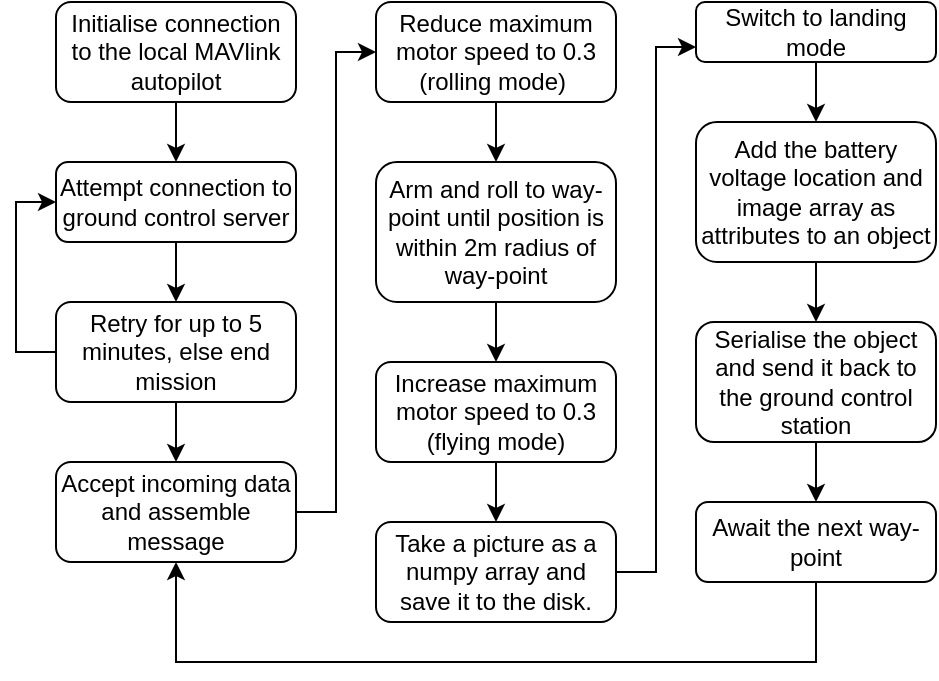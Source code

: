 <mxfile version="13.1.3" type="github">
  <diagram id="C5RBs43oDa-KdzZeNtuy" name="Page-1">
    <mxGraphModel dx="976" dy="588" grid="1" gridSize="10" guides="1" tooltips="1" connect="1" arrows="1" fold="1" page="1" pageScale="1" pageWidth="827" pageHeight="1169" math="0" shadow="0">
      <root>
        <mxCell id="WIyWlLk6GJQsqaUBKTNV-0" />
        <mxCell id="WIyWlLk6GJQsqaUBKTNV-1" parent="WIyWlLk6GJQsqaUBKTNV-0" />
        <mxCell id="uZGrSb2Fk3hmxug9prSv-1" value="" style="edgeStyle=orthogonalEdgeStyle;rounded=0;orthogonalLoop=1;jettySize=auto;html=1;" edge="1" parent="WIyWlLk6GJQsqaUBKTNV-1" source="WIyWlLk6GJQsqaUBKTNV-3" target="uZGrSb2Fk3hmxug9prSv-0">
          <mxGeometry relative="1" as="geometry" />
        </mxCell>
        <mxCell id="WIyWlLk6GJQsqaUBKTNV-3" value="Initialise connection to the local MAVlink autopilot" style="rounded=1;whiteSpace=wrap;html=1;fontSize=12;glass=0;strokeWidth=1;shadow=0;" parent="WIyWlLk6GJQsqaUBKTNV-1" vertex="1">
          <mxGeometry x="160" y="80" width="120" height="50" as="geometry" />
        </mxCell>
        <mxCell id="uZGrSb2Fk3hmxug9prSv-3" value="" style="edgeStyle=orthogonalEdgeStyle;rounded=0;orthogonalLoop=1;jettySize=auto;html=1;" edge="1" parent="WIyWlLk6GJQsqaUBKTNV-1" source="uZGrSb2Fk3hmxug9prSv-0" target="uZGrSb2Fk3hmxug9prSv-2">
          <mxGeometry relative="1" as="geometry" />
        </mxCell>
        <mxCell id="uZGrSb2Fk3hmxug9prSv-0" value="Attempt connection to ground control server" style="rounded=1;whiteSpace=wrap;html=1;fontSize=12;glass=0;strokeWidth=1;shadow=0;" vertex="1" parent="WIyWlLk6GJQsqaUBKTNV-1">
          <mxGeometry x="160" y="160" width="120" height="40" as="geometry" />
        </mxCell>
        <mxCell id="uZGrSb2Fk3hmxug9prSv-4" style="edgeStyle=orthogonalEdgeStyle;rounded=0;orthogonalLoop=1;jettySize=auto;html=1;exitX=0;exitY=0.5;exitDx=0;exitDy=0;entryX=0;entryY=0.5;entryDx=0;entryDy=0;" edge="1" parent="WIyWlLk6GJQsqaUBKTNV-1" source="uZGrSb2Fk3hmxug9prSv-2" target="uZGrSb2Fk3hmxug9prSv-0">
          <mxGeometry relative="1" as="geometry" />
        </mxCell>
        <mxCell id="uZGrSb2Fk3hmxug9prSv-6" value="" style="edgeStyle=orthogonalEdgeStyle;rounded=0;orthogonalLoop=1;jettySize=auto;html=1;" edge="1" parent="WIyWlLk6GJQsqaUBKTNV-1" source="uZGrSb2Fk3hmxug9prSv-2" target="uZGrSb2Fk3hmxug9prSv-5">
          <mxGeometry relative="1" as="geometry" />
        </mxCell>
        <mxCell id="uZGrSb2Fk3hmxug9prSv-2" value="Retry for up to 5 minutes, else end mission" style="rounded=1;whiteSpace=wrap;html=1;fontSize=12;glass=0;strokeWidth=1;shadow=0;" vertex="1" parent="WIyWlLk6GJQsqaUBKTNV-1">
          <mxGeometry x="160" y="230" width="120" height="50" as="geometry" />
        </mxCell>
        <mxCell id="uZGrSb2Fk3hmxug9prSv-23" style="edgeStyle=orthogonalEdgeStyle;rounded=0;orthogonalLoop=1;jettySize=auto;html=1;exitX=1;exitY=0.5;exitDx=0;exitDy=0;entryX=0;entryY=0.5;entryDx=0;entryDy=0;" edge="1" parent="WIyWlLk6GJQsqaUBKTNV-1" source="uZGrSb2Fk3hmxug9prSv-5" target="uZGrSb2Fk3hmxug9prSv-7">
          <mxGeometry relative="1" as="geometry" />
        </mxCell>
        <mxCell id="uZGrSb2Fk3hmxug9prSv-5" value="Accept incoming data and assemble message" style="rounded=1;whiteSpace=wrap;html=1;fontSize=12;glass=0;strokeWidth=1;shadow=0;" vertex="1" parent="WIyWlLk6GJQsqaUBKTNV-1">
          <mxGeometry x="160" y="310" width="120" height="50" as="geometry" />
        </mxCell>
        <mxCell id="uZGrSb2Fk3hmxug9prSv-10" value="" style="edgeStyle=orthogonalEdgeStyle;rounded=0;orthogonalLoop=1;jettySize=auto;html=1;" edge="1" parent="WIyWlLk6GJQsqaUBKTNV-1" source="uZGrSb2Fk3hmxug9prSv-7" target="uZGrSb2Fk3hmxug9prSv-9">
          <mxGeometry relative="1" as="geometry" />
        </mxCell>
        <mxCell id="uZGrSb2Fk3hmxug9prSv-7" value="Reduce maximum motor speed to 0.3 (rolling mode)&amp;nbsp;" style="rounded=1;whiteSpace=wrap;html=1;fontSize=12;glass=0;strokeWidth=1;shadow=0;" vertex="1" parent="WIyWlLk6GJQsqaUBKTNV-1">
          <mxGeometry x="320" y="80" width="120" height="50" as="geometry" />
        </mxCell>
        <mxCell id="uZGrSb2Fk3hmxug9prSv-12" value="" style="edgeStyle=orthogonalEdgeStyle;rounded=0;orthogonalLoop=1;jettySize=auto;html=1;" edge="1" parent="WIyWlLk6GJQsqaUBKTNV-1" source="uZGrSb2Fk3hmxug9prSv-9" target="uZGrSb2Fk3hmxug9prSv-11">
          <mxGeometry relative="1" as="geometry" />
        </mxCell>
        <mxCell id="uZGrSb2Fk3hmxug9prSv-9" value="Arm and roll to way-point until position is within 2m radius of way-point" style="rounded=1;whiteSpace=wrap;html=1;fontSize=12;glass=0;strokeWidth=1;shadow=0;" vertex="1" parent="WIyWlLk6GJQsqaUBKTNV-1">
          <mxGeometry x="320" y="160" width="120" height="70" as="geometry" />
        </mxCell>
        <mxCell id="uZGrSb2Fk3hmxug9prSv-14" value="" style="edgeStyle=orthogonalEdgeStyle;rounded=0;orthogonalLoop=1;jettySize=auto;html=1;" edge="1" parent="WIyWlLk6GJQsqaUBKTNV-1" source="uZGrSb2Fk3hmxug9prSv-11" target="uZGrSb2Fk3hmxug9prSv-13">
          <mxGeometry relative="1" as="geometry" />
        </mxCell>
        <mxCell id="uZGrSb2Fk3hmxug9prSv-11" value="Increase maximum motor speed to 0.3 (flying mode)" style="rounded=1;whiteSpace=wrap;html=1;fontSize=12;glass=0;strokeWidth=1;shadow=0;" vertex="1" parent="WIyWlLk6GJQsqaUBKTNV-1">
          <mxGeometry x="320" y="260" width="120" height="50" as="geometry" />
        </mxCell>
        <mxCell id="uZGrSb2Fk3hmxug9prSv-24" style="edgeStyle=orthogonalEdgeStyle;rounded=0;orthogonalLoop=1;jettySize=auto;html=1;exitX=1;exitY=0.5;exitDx=0;exitDy=0;entryX=0;entryY=0.75;entryDx=0;entryDy=0;" edge="1" parent="WIyWlLk6GJQsqaUBKTNV-1" source="uZGrSb2Fk3hmxug9prSv-13" target="uZGrSb2Fk3hmxug9prSv-15">
          <mxGeometry relative="1" as="geometry" />
        </mxCell>
        <mxCell id="uZGrSb2Fk3hmxug9prSv-13" value="Take a picture as a numpy array and save it to the disk." style="rounded=1;whiteSpace=wrap;html=1;fontSize=12;glass=0;strokeWidth=1;shadow=0;" vertex="1" parent="WIyWlLk6GJQsqaUBKTNV-1">
          <mxGeometry x="320" y="340" width="120" height="50" as="geometry" />
        </mxCell>
        <mxCell id="uZGrSb2Fk3hmxug9prSv-18" value="" style="edgeStyle=orthogonalEdgeStyle;rounded=0;orthogonalLoop=1;jettySize=auto;html=1;" edge="1" parent="WIyWlLk6GJQsqaUBKTNV-1" source="uZGrSb2Fk3hmxug9prSv-15" target="uZGrSb2Fk3hmxug9prSv-17">
          <mxGeometry relative="1" as="geometry" />
        </mxCell>
        <mxCell id="uZGrSb2Fk3hmxug9prSv-15" value="Switch to landing mode" style="rounded=1;whiteSpace=wrap;html=1;fontSize=12;glass=0;strokeWidth=1;shadow=0;" vertex="1" parent="WIyWlLk6GJQsqaUBKTNV-1">
          <mxGeometry x="480" y="80" width="120" height="30" as="geometry" />
        </mxCell>
        <mxCell id="uZGrSb2Fk3hmxug9prSv-20" value="" style="edgeStyle=orthogonalEdgeStyle;rounded=0;orthogonalLoop=1;jettySize=auto;html=1;" edge="1" parent="WIyWlLk6GJQsqaUBKTNV-1" source="uZGrSb2Fk3hmxug9prSv-17" target="uZGrSb2Fk3hmxug9prSv-19">
          <mxGeometry relative="1" as="geometry" />
        </mxCell>
        <mxCell id="uZGrSb2Fk3hmxug9prSv-17" value="Add the battery voltage location and image array as attributes to an object" style="rounded=1;whiteSpace=wrap;html=1;fontSize=12;glass=0;strokeWidth=1;shadow=0;" vertex="1" parent="WIyWlLk6GJQsqaUBKTNV-1">
          <mxGeometry x="480" y="140" width="120" height="70" as="geometry" />
        </mxCell>
        <mxCell id="uZGrSb2Fk3hmxug9prSv-22" value="" style="edgeStyle=orthogonalEdgeStyle;rounded=0;orthogonalLoop=1;jettySize=auto;html=1;" edge="1" parent="WIyWlLk6GJQsqaUBKTNV-1" source="uZGrSb2Fk3hmxug9prSv-19" target="uZGrSb2Fk3hmxug9prSv-21">
          <mxGeometry relative="1" as="geometry" />
        </mxCell>
        <mxCell id="uZGrSb2Fk3hmxug9prSv-19" value="Serialise the object and send it back to the ground control station" style="rounded=1;whiteSpace=wrap;html=1;fontSize=12;glass=0;strokeWidth=1;shadow=0;" vertex="1" parent="WIyWlLk6GJQsqaUBKTNV-1">
          <mxGeometry x="480" y="240" width="120" height="60" as="geometry" />
        </mxCell>
        <mxCell id="uZGrSb2Fk3hmxug9prSv-25" style="edgeStyle=orthogonalEdgeStyle;rounded=0;orthogonalLoop=1;jettySize=auto;html=1;exitX=0.5;exitY=1;exitDx=0;exitDy=0;entryX=0.5;entryY=1;entryDx=0;entryDy=0;" edge="1" parent="WIyWlLk6GJQsqaUBKTNV-1" source="uZGrSb2Fk3hmxug9prSv-21" target="uZGrSb2Fk3hmxug9prSv-5">
          <mxGeometry relative="1" as="geometry">
            <Array as="points">
              <mxPoint x="540" y="410" />
              <mxPoint x="220" y="410" />
            </Array>
          </mxGeometry>
        </mxCell>
        <mxCell id="uZGrSb2Fk3hmxug9prSv-21" value="Await the next way-point" style="rounded=1;whiteSpace=wrap;html=1;fontSize=12;glass=0;strokeWidth=1;shadow=0;" vertex="1" parent="WIyWlLk6GJQsqaUBKTNV-1">
          <mxGeometry x="480" y="330" width="120" height="40" as="geometry" />
        </mxCell>
      </root>
    </mxGraphModel>
  </diagram>
</mxfile>
